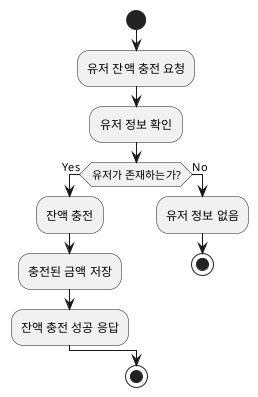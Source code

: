 @startuml
start
:유저 잔액 충전 요청;
:유저 정보 확인;
if (유저가 존재하는가?) then (Yes)
    :잔액 충전;
    :충전된 금액 저장;
    :잔액 충전 성공 응답;
else (No)
    :유저 정보 없음;
    stop
endif
stop
@enduml
